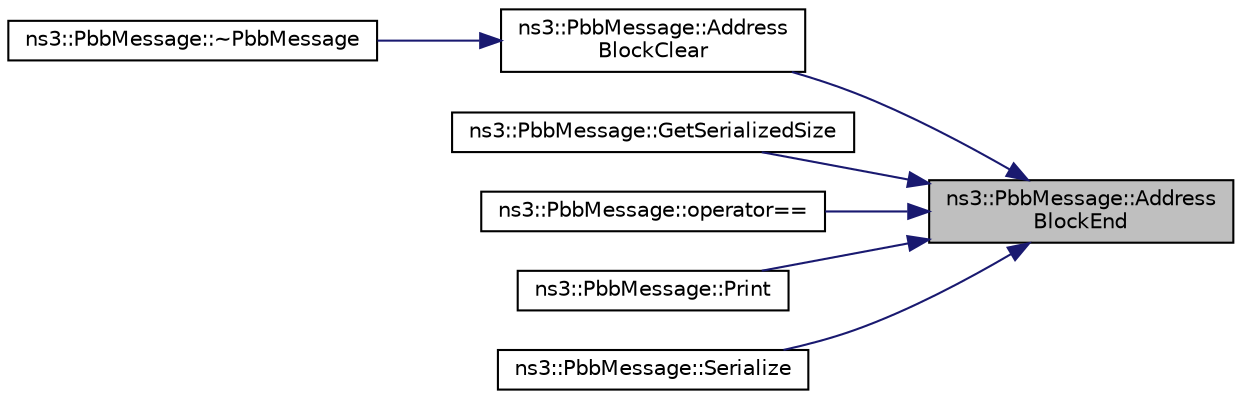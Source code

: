 digraph "ns3::PbbMessage::AddressBlockEnd"
{
 // LATEX_PDF_SIZE
  edge [fontname="Helvetica",fontsize="10",labelfontname="Helvetica",labelfontsize="10"];
  node [fontname="Helvetica",fontsize="10",shape=record];
  rankdir="RL";
  Node1 [label="ns3::PbbMessage::Address\lBlockEnd",height=0.2,width=0.4,color="black", fillcolor="grey75", style="filled", fontcolor="black",tooltip=" "];
  Node1 -> Node2 [dir="back",color="midnightblue",fontsize="10",style="solid",fontname="Helvetica"];
  Node2 [label="ns3::PbbMessage::Address\lBlockClear",height=0.2,width=0.4,color="black", fillcolor="white", style="filled",URL="$classns3_1_1_pbb_message.html#aa484e11d9b83ca8bb250dbc20392a6db",tooltip="Removes all address blocks from this message."];
  Node2 -> Node3 [dir="back",color="midnightblue",fontsize="10",style="solid",fontname="Helvetica"];
  Node3 [label="ns3::PbbMessage::~PbbMessage",height=0.2,width=0.4,color="black", fillcolor="white", style="filled",URL="$classns3_1_1_pbb_message.html#a99015fd438754fa9deb2963cd42b65d4",tooltip=" "];
  Node1 -> Node4 [dir="back",color="midnightblue",fontsize="10",style="solid",fontname="Helvetica"];
  Node4 [label="ns3::PbbMessage::GetSerializedSize",height=0.2,width=0.4,color="black", fillcolor="white", style="filled",URL="$classns3_1_1_pbb_message.html#ae89cdb0ed4e83800cf168071db41bf3c",tooltip=" "];
  Node1 -> Node5 [dir="back",color="midnightblue",fontsize="10",style="solid",fontname="Helvetica"];
  Node5 [label="ns3::PbbMessage::operator==",height=0.2,width=0.4,color="black", fillcolor="white", style="filled",URL="$classns3_1_1_pbb_message.html#ace7c53bedff2ea21c24715193d49ec04",tooltip="Equality operator for PbbMessage."];
  Node1 -> Node6 [dir="back",color="midnightblue",fontsize="10",style="solid",fontname="Helvetica"];
  Node6 [label="ns3::PbbMessage::Print",height=0.2,width=0.4,color="black", fillcolor="white", style="filled",URL="$classns3_1_1_pbb_message.html#adb50458afbb83c7ac86dcd9e1e266b45",tooltip="Pretty-prints the contents of this message, with specified indentation."];
  Node1 -> Node7 [dir="back",color="midnightblue",fontsize="10",style="solid",fontname="Helvetica"];
  Node7 [label="ns3::PbbMessage::Serialize",height=0.2,width=0.4,color="black", fillcolor="white", style="filled",URL="$classns3_1_1_pbb_message.html#a4fa39889000cdf6a53dedd33d8c8a0c7",tooltip="Serializes this message into the specified buffer."];
}
